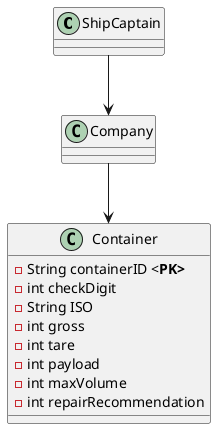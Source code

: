@startuml
'https://plantuml.com/class-diagram


class ShipCaptain{

}

class Company{
}
class Container {

    -String containerID <<b>PK>
    -int checkDigit
    -String ISO
    -int gross
    -int tare
    -int payload
    -int maxVolume
    -int repairRecommendation

}

ShipCaptain --> Company
Company --> Container

@enduml